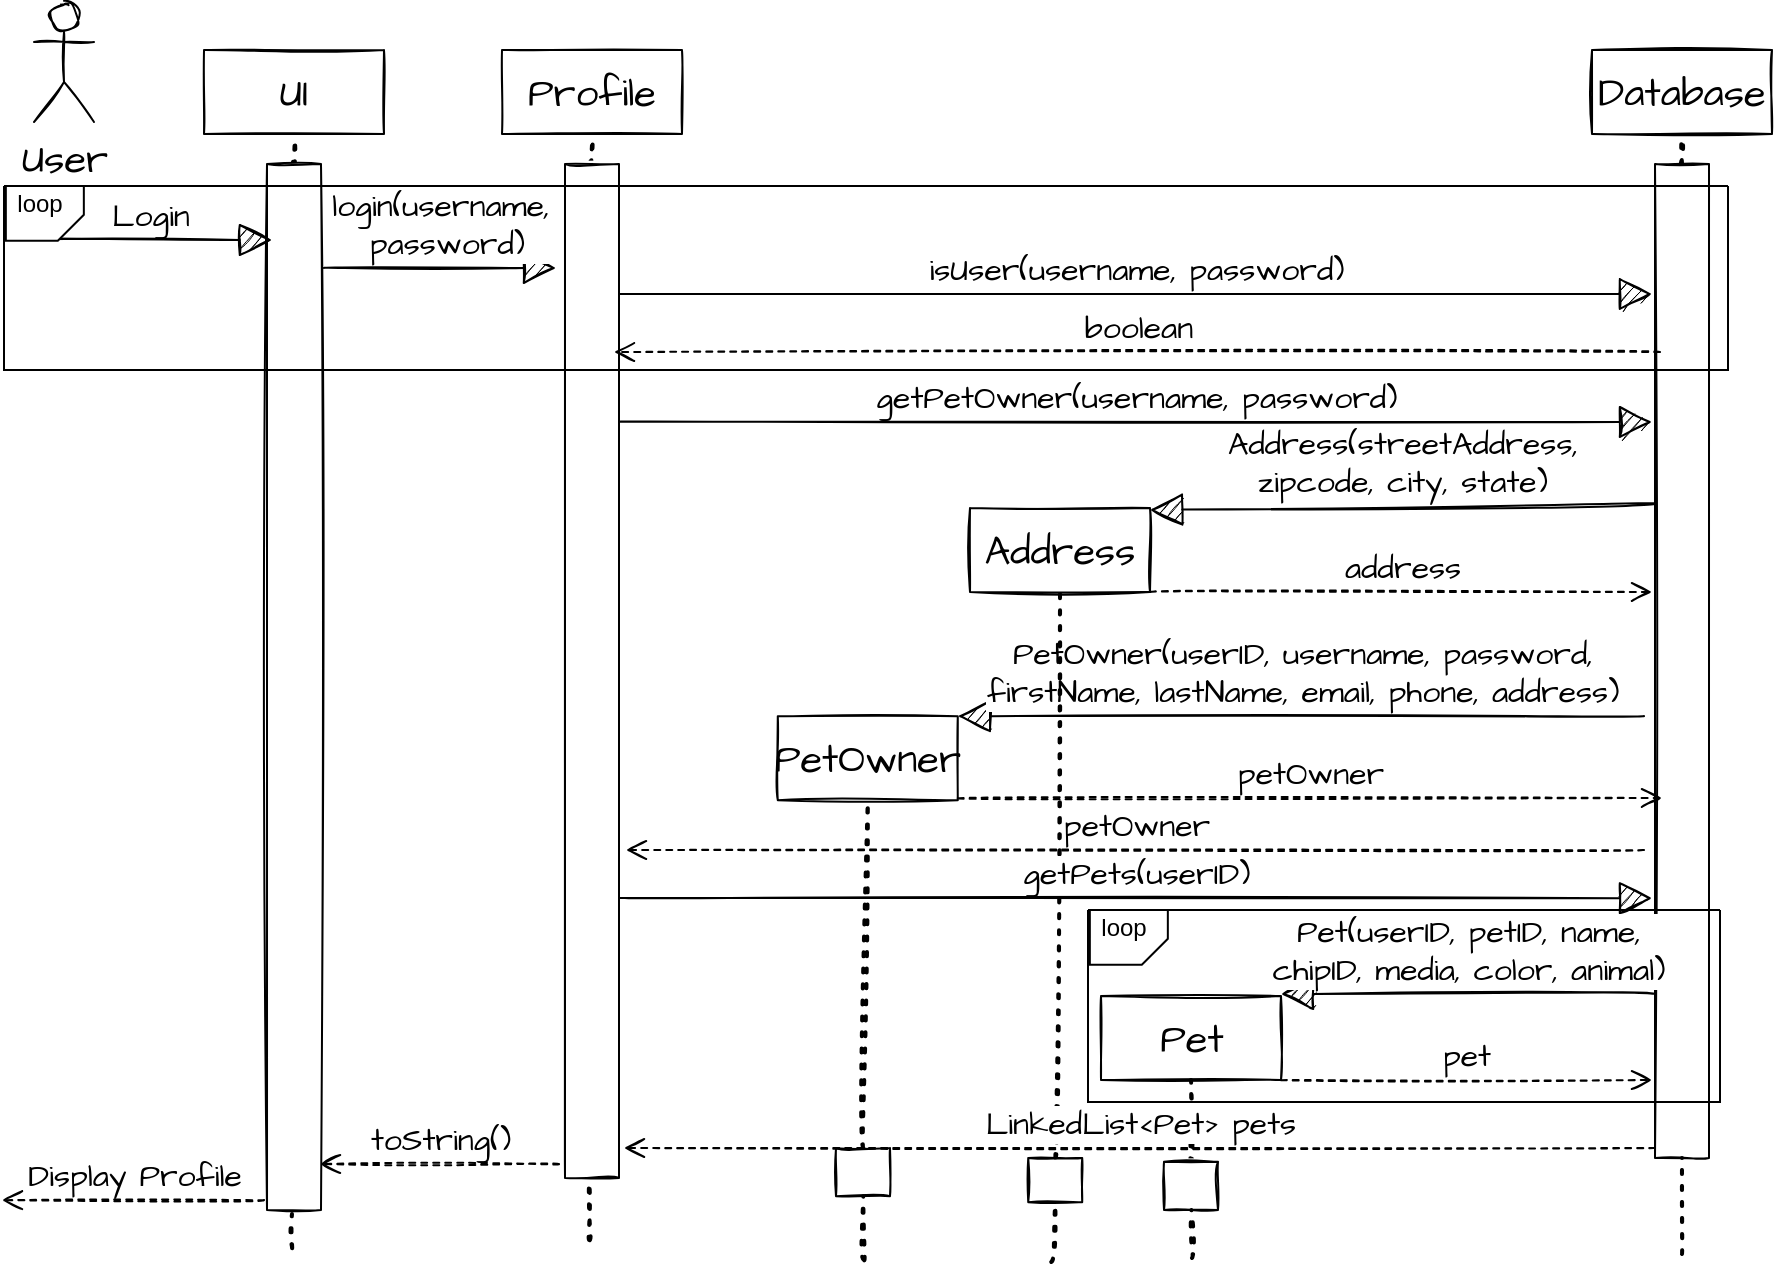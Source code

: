 <mxfile version="15.3.8" type="device"><diagram id="6zOh5K2C6BzVUpRVtu_V" name="Page-1"><mxGraphModel dx="1678" dy="607" grid="0" gridSize="10" guides="1" tooltips="1" connect="1" arrows="1" fold="1" page="0" pageScale="1" pageWidth="850" pageHeight="1100" math="0" shadow="0"><root><mxCell id="0"/><mxCell id="1" parent="0"/><mxCell id="x94IrSDnmP9orR1Daebv-1" value="UI" style="rounded=0;whiteSpace=wrap;html=1;sketch=1;hachureGap=4;pointerEvents=0;fontFamily=Architects Daughter;fontSource=https%3A%2F%2Ffonts.googleapis.com%2Fcss%3Ffamily%3DArchitects%2BDaughter;fontSize=20;" parent="1" vertex="1"><mxGeometry x="-252" y="30" width="90" height="42" as="geometry"/></mxCell><mxCell id="x94IrSDnmP9orR1Daebv-2" value="" style="endArrow=none;dashed=1;html=1;dashPattern=1 3;strokeWidth=2;rounded=0;sketch=1;hachureGap=4;fontFamily=Architects Daughter;fontSource=https%3A%2F%2Ffonts.googleapis.com%2Fcss%3Ffamily%3DArchitects%2BDaughter;fontSize=16;startSize=14;endSize=14;targetPerimeterSpacing=8;edgeStyle=none;curved=1;entryX=0.5;entryY=1;entryDx=0;entryDy=0;startArrow=none;" parent="1" source="x94IrSDnmP9orR1Daebv-3" target="x94IrSDnmP9orR1Daebv-1" edge="1"><mxGeometry width="50" height="50" relative="1" as="geometry"><mxPoint x="-206" y="457" as="sourcePoint"/><mxPoint x="216" y="255" as="targetPoint"/></mxGeometry></mxCell><mxCell id="x94IrSDnmP9orR1Daebv-3" value="" style="rounded=0;whiteSpace=wrap;html=1;sketch=1;hachureGap=4;pointerEvents=0;fontFamily=Architects Daughter;fontSource=https%3A%2F%2Ffonts.googleapis.com%2Fcss%3Ffamily%3DArchitects%2BDaughter;fontSize=20;" parent="1" vertex="1"><mxGeometry x="-220.5" y="87" width="27" height="523" as="geometry"/></mxCell><mxCell id="x94IrSDnmP9orR1Daebv-4" value="" style="endArrow=none;dashed=1;html=1;dashPattern=1 3;strokeWidth=2;rounded=0;sketch=1;hachureGap=4;fontFamily=Architects Daughter;fontSource=https%3A%2F%2Ffonts.googleapis.com%2Fcss%3Ffamily%3DArchitects%2BDaughter;fontSize=16;startSize=14;endSize=14;sourcePerimeterSpacing=8;edgeStyle=none;curved=1;" parent="1" edge="1"><mxGeometry width="50" height="50" relative="1" as="geometry"><mxPoint x="-208" y="629" as="sourcePoint"/><mxPoint x="-208" y="612" as="targetPoint"/></mxGeometry></mxCell><mxCell id="x94IrSDnmP9orR1Daebv-5" value="Database" style="rounded=0;whiteSpace=wrap;html=1;sketch=1;hachureGap=4;pointerEvents=0;fontFamily=Architects Daughter;fontSource=https%3A%2F%2Ffonts.googleapis.com%2Fcss%3Ffamily%3DArchitects%2BDaughter;fontSize=20;" parent="1" vertex="1"><mxGeometry x="442" y="30" width="90" height="42" as="geometry"/></mxCell><mxCell id="x94IrSDnmP9orR1Daebv-6" value="" style="endArrow=none;dashed=1;html=1;dashPattern=1 3;strokeWidth=2;rounded=0;sketch=1;hachureGap=4;fontFamily=Architects Daughter;fontSource=https%3A%2F%2Ffonts.googleapis.com%2Fcss%3Ffamily%3DArchitects%2BDaughter;fontSize=16;startSize=14;endSize=14;targetPerimeterSpacing=8;edgeStyle=none;curved=1;entryX=0.5;entryY=1;entryDx=0;entryDy=0;startArrow=none;" parent="1" source="x94IrSDnmP9orR1Daebv-7" target="x94IrSDnmP9orR1Daebv-5" edge="1"><mxGeometry width="50" height="50" relative="1" as="geometry"><mxPoint x="488" y="457" as="sourcePoint"/><mxPoint x="910" y="255" as="targetPoint"/></mxGeometry></mxCell><mxCell id="x94IrSDnmP9orR1Daebv-7" value="" style="rounded=0;whiteSpace=wrap;html=1;sketch=1;hachureGap=4;pointerEvents=0;fontFamily=Architects Daughter;fontSource=https%3A%2F%2Ffonts.googleapis.com%2Fcss%3Ffamily%3DArchitects%2BDaughter;fontSize=20;" parent="1" vertex="1"><mxGeometry x="473.5" y="87" width="27" height="497" as="geometry"/></mxCell><mxCell id="x94IrSDnmP9orR1Daebv-8" value="" style="endArrow=none;dashed=1;html=1;dashPattern=1 3;strokeWidth=2;rounded=0;sketch=1;hachureGap=4;fontFamily=Architects Daughter;fontSource=https%3A%2F%2Ffonts.googleapis.com%2Fcss%3Ffamily%3DArchitects%2BDaughter;fontSize=16;startSize=14;endSize=14;sourcePerimeterSpacing=8;edgeStyle=none;curved=1;entryX=0.5;entryY=1;entryDx=0;entryDy=0;" parent="1" target="x94IrSDnmP9orR1Daebv-7" edge="1"><mxGeometry width="50" height="50" relative="1" as="geometry"><mxPoint x="487" y="632" as="sourcePoint"/><mxPoint x="485" y="436.08" as="targetPoint"/></mxGeometry></mxCell><mxCell id="x94IrSDnmP9orR1Daebv-9" value="Profile" style="rounded=0;whiteSpace=wrap;html=1;sketch=1;hachureGap=4;pointerEvents=0;fontFamily=Architects Daughter;fontSource=https%3A%2F%2Ffonts.googleapis.com%2Fcss%3Ffamily%3DArchitects%2BDaughter;fontSize=20;" parent="1" vertex="1"><mxGeometry x="-103" y="30" width="90" height="42" as="geometry"/></mxCell><mxCell id="x94IrSDnmP9orR1Daebv-10" value="" style="endArrow=none;dashed=1;html=1;dashPattern=1 3;strokeWidth=2;rounded=0;sketch=1;hachureGap=4;fontFamily=Architects Daughter;fontSource=https%3A%2F%2Ffonts.googleapis.com%2Fcss%3Ffamily%3DArchitects%2BDaughter;fontSize=16;startSize=14;endSize=14;targetPerimeterSpacing=8;edgeStyle=none;curved=1;entryX=0.5;entryY=1;entryDx=0;entryDy=0;startArrow=none;" parent="1" source="x94IrSDnmP9orR1Daebv-11" target="x94IrSDnmP9orR1Daebv-9" edge="1"><mxGeometry width="50" height="50" relative="1" as="geometry"><mxPoint x="-57" y="457" as="sourcePoint"/><mxPoint x="365" y="255" as="targetPoint"/></mxGeometry></mxCell><mxCell id="x94IrSDnmP9orR1Daebv-11" value="" style="rounded=0;whiteSpace=wrap;html=1;sketch=1;hachureGap=4;pointerEvents=0;fontFamily=Architects Daughter;fontSource=https%3A%2F%2Ffonts.googleapis.com%2Fcss%3Ffamily%3DArchitects%2BDaughter;fontSize=20;" parent="1" vertex="1"><mxGeometry x="-71.5" y="87" width="27" height="507" as="geometry"/></mxCell><mxCell id="x94IrSDnmP9orR1Daebv-12" value="" style="endArrow=none;dashed=1;html=1;dashPattern=1 3;strokeWidth=2;rounded=0;sketch=1;hachureGap=4;fontFamily=Architects Daughter;fontSource=https%3A%2F%2Ffonts.googleapis.com%2Fcss%3Ffamily%3DArchitects%2BDaughter;fontSize=16;startSize=14;endSize=14;sourcePerimeterSpacing=8;edgeStyle=none;curved=1;entryX=0.5;entryY=1;entryDx=0;entryDy=0;" parent="1" edge="1"><mxGeometry width="50" height="50" relative="1" as="geometry"><mxPoint x="-59" y="625" as="sourcePoint"/><mxPoint x="-59.5" y="594" as="targetPoint"/></mxGeometry></mxCell><mxCell id="x94IrSDnmP9orR1Daebv-13" value="PetOwner" style="rounded=0;whiteSpace=wrap;html=1;sketch=1;hachureGap=4;pointerEvents=0;fontFamily=Architects Daughter;fontSource=https%3A%2F%2Ffonts.googleapis.com%2Fcss%3Ffamily%3DArchitects%2BDaughter;fontSize=20;" parent="1" vertex="1"><mxGeometry x="34.89" y="363.08" width="90" height="42" as="geometry"/></mxCell><mxCell id="x94IrSDnmP9orR1Daebv-14" value="" style="endArrow=none;dashed=1;html=1;dashPattern=1 3;strokeWidth=2;rounded=0;sketch=1;hachureGap=4;fontFamily=Architects Daughter;fontSource=https%3A%2F%2Ffonts.googleapis.com%2Fcss%3Ffamily%3DArchitects%2BDaughter;fontSize=16;startSize=14;endSize=14;targetPerimeterSpacing=8;edgeStyle=none;curved=1;entryX=0.5;entryY=1;entryDx=0;entryDy=0;startArrow=none;" parent="1" source="x94IrSDnmP9orR1Daebv-15" target="x94IrSDnmP9orR1Daebv-13" edge="1"><mxGeometry width="50" height="50" relative="1" as="geometry"><mxPoint x="79" y="658.08" as="sourcePoint"/><mxPoint x="501" y="456.08" as="targetPoint"/></mxGeometry></mxCell><mxCell id="x94IrSDnmP9orR1Daebv-15" value="" style="rounded=0;whiteSpace=wrap;html=1;sketch=1;hachureGap=4;pointerEvents=0;fontFamily=Architects Daughter;fontSource=https%3A%2F%2Ffonts.googleapis.com%2Fcss%3Ffamily%3DArchitects%2BDaughter;fontSize=20;" parent="1" vertex="1"><mxGeometry x="64" y="579" width="27" height="24.08" as="geometry"/></mxCell><mxCell id="x94IrSDnmP9orR1Daebv-16" value="" style="endArrow=none;dashed=1;html=1;dashPattern=1 3;strokeWidth=2;rounded=0;sketch=1;hachureGap=4;fontFamily=Architects Daughter;fontSource=https%3A%2F%2Ffonts.googleapis.com%2Fcss%3Ffamily%3DArchitects%2BDaughter;fontSize=16;startSize=14;endSize=14;sourcePerimeterSpacing=8;edgeStyle=none;curved=1;" parent="1" target="x94IrSDnmP9orR1Daebv-15" edge="1"><mxGeometry width="50" height="50" relative="1" as="geometry"><mxPoint x="78" y="635" as="sourcePoint"/><mxPoint x="75.61" y="379.08" as="targetPoint"/></mxGeometry></mxCell><mxCell id="x94IrSDnmP9orR1Daebv-17" value="User" style="shape=umlActor;verticalLabelPosition=bottom;verticalAlign=top;html=1;outlineConnect=0;sketch=1;hachureGap=4;pointerEvents=0;fontFamily=Architects Daughter;fontSource=https%3A%2F%2Ffonts.googleapis.com%2Fcss%3Ffamily%3DArchitects%2BDaughter;fontSize=20;" parent="1" vertex="1"><mxGeometry x="-337" y="6" width="30" height="60" as="geometry"/></mxCell><mxCell id="x94IrSDnmP9orR1Daebv-19" value="Login" style="html=1;verticalAlign=bottom;endArrow=block;rounded=0;sketch=1;hachureGap=4;fontFamily=Architects Daughter;fontSource=https%3A%2F%2Ffonts.googleapis.com%2Fcss%3Ffamily%3DArchitects%2BDaughter;fontSize=16;startSize=14;endSize=14;sourcePerimeterSpacing=8;targetPerimeterSpacing=8;edgeStyle=none;curved=1;" parent="1" edge="1"><mxGeometry width="80" relative="1" as="geometry"><mxPoint x="-341" y="125" as="sourcePoint"/><mxPoint x="-218" y="125" as="targetPoint"/></mxGeometry></mxCell><mxCell id="x94IrSDnmP9orR1Daebv-20" value="login(username,&lt;br&gt;&amp;nbsp;password)" style="html=1;verticalAlign=bottom;endArrow=block;rounded=0;sketch=1;hachureGap=4;fontFamily=Architects Daughter;fontSource=https%3A%2F%2Ffonts.googleapis.com%2Fcss%3Ffamily%3DArchitects%2BDaughter;fontSize=16;startSize=14;endSize=14;sourcePerimeterSpacing=8;targetPerimeterSpacing=8;edgeStyle=none;curved=1;" parent="1" edge="1"><mxGeometry width="80" relative="1" as="geometry"><mxPoint x="-192" y="139" as="sourcePoint"/><mxPoint x="-76" y="139" as="targetPoint"/></mxGeometry></mxCell><mxCell id="x94IrSDnmP9orR1Daebv-21" value="isUser(username, password)" style="html=1;verticalAlign=bottom;endArrow=block;rounded=0;sketch=1;hachureGap=4;fontFamily=Architects Daughter;fontSource=https%3A%2F%2Ffonts.googleapis.com%2Fcss%3Ffamily%3DArchitects%2BDaughter;fontSize=16;startSize=14;endSize=14;sourcePerimeterSpacing=8;targetPerimeterSpacing=8;edgeStyle=none;curved=1;exitX=0.937;exitY=0.152;exitDx=0;exitDy=0;exitPerimeter=0;" parent="1" edge="1"><mxGeometry width="80" relative="1" as="geometry"><mxPoint x="-44.501" y="151.996" as="sourcePoint"/><mxPoint x="472" y="152" as="targetPoint"/></mxGeometry></mxCell><mxCell id="x94IrSDnmP9orR1Daebv-22" value="boolean" style="html=1;verticalAlign=bottom;endArrow=open;dashed=1;endSize=8;rounded=0;sketch=1;hachureGap=4;fontFamily=Architects Daughter;fontSource=https%3A%2F%2Ffonts.googleapis.com%2Fcss%3Ffamily%3DArchitects%2BDaughter;fontSize=16;sourcePerimeterSpacing=8;targetPerimeterSpacing=8;edgeStyle=none;curved=1;" parent="1" edge="1"><mxGeometry relative="1" as="geometry"><mxPoint x="476" y="181" as="sourcePoint"/><mxPoint x="-47" y="181" as="targetPoint"/></mxGeometry></mxCell><mxCell id="6d1RrwhTdTQa_bH17OEV-1" value="getPetOwner(username, password)" style="html=1;verticalAlign=bottom;endArrow=block;rounded=0;sketch=1;hachureGap=4;fontFamily=Architects Daughter;fontSource=https%3A%2F%2Ffonts.googleapis.com%2Fcss%3Ffamily%3DArchitects%2BDaughter;fontSize=16;startSize=14;endSize=14;sourcePerimeterSpacing=8;targetPerimeterSpacing=8;edgeStyle=none;curved=1;exitX=0.937;exitY=0.152;exitDx=0;exitDy=0;exitPerimeter=0;" edge="1" parent="1"><mxGeometry width="80" relative="1" as="geometry"><mxPoint x="-44.501" y="215.886" as="sourcePoint"/><mxPoint x="472" y="216" as="targetPoint"/></mxGeometry></mxCell><mxCell id="6d1RrwhTdTQa_bH17OEV-2" value="PetOwner(userID, username, password,&lt;br&gt;firstName, lastName, email, phone, address)" style="html=1;verticalAlign=bottom;endArrow=block;rounded=0;sketch=1;hachureGap=4;fontFamily=Architects Daughter;fontSource=https%3A%2F%2Ffonts.googleapis.com%2Fcss%3Ffamily%3DArchitects%2BDaughter;fontSize=16;startSize=14;endSize=14;sourcePerimeterSpacing=8;targetPerimeterSpacing=8;edgeStyle=none;curved=1;entryX=1;entryY=0;entryDx=0;entryDy=0;" edge="1" parent="1" target="x94IrSDnmP9orR1Daebv-13"><mxGeometry width="80" relative="1" as="geometry"><mxPoint x="468" y="363" as="sourcePoint"/><mxPoint x="592.781" y="369.082" as="targetPoint"/></mxGeometry></mxCell><mxCell id="6d1RrwhTdTQa_bH17OEV-3" value="Address" style="rounded=0;whiteSpace=wrap;html=1;sketch=1;hachureGap=4;pointerEvents=0;fontFamily=Architects Daughter;fontSource=https%3A%2F%2Ffonts.googleapis.com%2Fcss%3Ffamily%3DArchitects%2BDaughter;fontSize=20;" vertex="1" parent="1"><mxGeometry x="131" y="259" width="90" height="42" as="geometry"/></mxCell><mxCell id="6d1RrwhTdTQa_bH17OEV-4" value="" style="endArrow=none;dashed=1;html=1;dashPattern=1 3;strokeWidth=2;rounded=0;sketch=1;hachureGap=4;fontFamily=Architects Daughter;fontSource=https%3A%2F%2Ffonts.googleapis.com%2Fcss%3Ffamily%3DArchitects%2BDaughter;fontSize=16;startSize=14;endSize=14;targetPerimeterSpacing=8;edgeStyle=none;curved=1;entryX=0.5;entryY=1;entryDx=0;entryDy=0;startArrow=none;" edge="1" parent="1" source="6d1RrwhTdTQa_bH17OEV-5" target="6d1RrwhTdTQa_bH17OEV-3"><mxGeometry width="50" height="50" relative="1" as="geometry"><mxPoint x="175.11" y="526" as="sourcePoint"/><mxPoint x="597.11" y="324" as="targetPoint"/></mxGeometry></mxCell><mxCell id="6d1RrwhTdTQa_bH17OEV-5" value="" style="rounded=0;whiteSpace=wrap;html=1;sketch=1;hachureGap=4;pointerEvents=0;fontFamily=Architects Daughter;fontSource=https%3A%2F%2Ffonts.googleapis.com%2Fcss%3Ffamily%3DArchitects%2BDaughter;fontSize=20;" vertex="1" parent="1"><mxGeometry x="160.11" y="584" width="27" height="22.08" as="geometry"/></mxCell><mxCell id="6d1RrwhTdTQa_bH17OEV-6" value="" style="endArrow=none;dashed=1;html=1;dashPattern=1 3;strokeWidth=2;rounded=0;sketch=1;hachureGap=4;fontFamily=Architects Daughter;fontSource=https%3A%2F%2Ffonts.googleapis.com%2Fcss%3Ffamily%3DArchitects%2BDaughter;fontSize=16;startSize=14;endSize=14;sourcePerimeterSpacing=8;edgeStyle=none;curved=1;entryX=0.5;entryY=1;entryDx=0;entryDy=0;" edge="1" parent="1" target="6d1RrwhTdTQa_bH17OEV-5"><mxGeometry width="50" height="50" relative="1" as="geometry"><mxPoint x="171.61" y="636" as="sourcePoint"/><mxPoint x="171.72" y="247.0" as="targetPoint"/></mxGeometry></mxCell><mxCell id="6d1RrwhTdTQa_bH17OEV-7" value="Address(streetAddress, &lt;br&gt;zipcode, city, state)" style="html=1;verticalAlign=bottom;endArrow=block;rounded=0;sketch=1;hachureGap=4;fontFamily=Architects Daughter;fontSource=https%3A%2F%2Ffonts.googleapis.com%2Fcss%3Ffamily%3DArchitects%2BDaughter;fontSize=16;startSize=14;endSize=14;sourcePerimeterSpacing=8;targetPerimeterSpacing=8;edgeStyle=none;curved=1;exitX=-0.07;exitY=0.795;exitDx=0;exitDy=0;exitPerimeter=0;" edge="1" parent="1"><mxGeometry width="80" relative="1" as="geometry"><mxPoint x="473.5" y="256.805" as="sourcePoint"/><mxPoint x="221" y="260" as="targetPoint"/></mxGeometry></mxCell><mxCell id="6d1RrwhTdTQa_bH17OEV-8" value="address" style="html=1;verticalAlign=bottom;endArrow=open;dashed=1;endSize=8;rounded=0;sketch=1;hachureGap=4;fontFamily=Architects Daughter;fontSource=https%3A%2F%2Ffonts.googleapis.com%2Fcss%3Ffamily%3DArchitects%2BDaughter;fontSize=16;sourcePerimeterSpacing=8;targetPerimeterSpacing=8;edgeStyle=none;curved=1;exitX=1;exitY=1;exitDx=0;exitDy=0;" edge="1" parent="1" source="6d1RrwhTdTQa_bH17OEV-3"><mxGeometry relative="1" as="geometry"><mxPoint x="962.781" y="297.575" as="sourcePoint"/><mxPoint x="472" y="301" as="targetPoint"/></mxGeometry></mxCell><mxCell id="6d1RrwhTdTQa_bH17OEV-9" value="petOwner" style="html=1;verticalAlign=bottom;endArrow=open;dashed=1;endSize=8;rounded=0;sketch=1;hachureGap=4;fontFamily=Architects Daughter;fontSource=https%3A%2F%2Ffonts.googleapis.com%2Fcss%3Ffamily%3DArchitects%2BDaughter;fontSize=16;sourcePerimeterSpacing=8;targetPerimeterSpacing=8;edgeStyle=none;curved=1;exitX=1;exitY=1;exitDx=0;exitDy=0;" edge="1" parent="1"><mxGeometry relative="1" as="geometry"><mxPoint x="124.89" y="404.08" as="sourcePoint"/><mxPoint x="477" y="404" as="targetPoint"/></mxGeometry></mxCell><mxCell id="6d1RrwhTdTQa_bH17OEV-10" value="petOwner" style="html=1;verticalAlign=bottom;endArrow=open;dashed=1;endSize=8;rounded=0;sketch=1;hachureGap=4;fontFamily=Architects Daughter;fontSource=https%3A%2F%2Ffonts.googleapis.com%2Fcss%3Ffamily%3DArchitects%2BDaughter;fontSize=16;sourcePerimeterSpacing=8;targetPerimeterSpacing=8;edgeStyle=none;curved=1;" edge="1" parent="1"><mxGeometry relative="1" as="geometry"><mxPoint x="468" y="430" as="sourcePoint"/><mxPoint x="-41" y="430" as="targetPoint"/></mxGeometry></mxCell><mxCell id="6d1RrwhTdTQa_bH17OEV-11" value="toString()" style="html=1;verticalAlign=bottom;endArrow=open;dashed=1;endSize=8;rounded=0;sketch=1;hachureGap=4;fontFamily=Architects Daughter;fontSource=https%3A%2F%2Ffonts.googleapis.com%2Fcss%3Ffamily%3DArchitects%2BDaughter;fontSize=16;sourcePerimeterSpacing=8;targetPerimeterSpacing=8;edgeStyle=none;curved=1;" edge="1" parent="1"><mxGeometry relative="1" as="geometry"><mxPoint x="-74.5" y="587.08" as="sourcePoint"/><mxPoint x="-194" y="587" as="targetPoint"/></mxGeometry></mxCell><mxCell id="6d1RrwhTdTQa_bH17OEV-12" value="Display Profile" style="html=1;verticalAlign=bottom;endArrow=open;dashed=1;endSize=8;rounded=0;sketch=1;hachureGap=4;fontFamily=Architects Daughter;fontSource=https%3A%2F%2Ffonts.googleapis.com%2Fcss%3Ffamily%3DArchitects%2BDaughter;fontSize=16;sourcePerimeterSpacing=8;targetPerimeterSpacing=8;edgeStyle=none;curved=1;" edge="1" parent="1"><mxGeometry relative="1" as="geometry"><mxPoint x="-222" y="605" as="sourcePoint"/><mxPoint x="-353" y="605.08" as="targetPoint"/></mxGeometry></mxCell><mxCell id="6d1RrwhTdTQa_bH17OEV-13" value="Pet" style="rounded=0;whiteSpace=wrap;html=1;sketch=1;hachureGap=4;pointerEvents=0;fontFamily=Architects Daughter;fontSource=https%3A%2F%2Ffonts.googleapis.com%2Fcss%3Ffamily%3DArchitects%2BDaughter;fontSize=20;" vertex="1" parent="1"><mxGeometry x="196.5" y="503.0" width="90" height="42" as="geometry"/></mxCell><mxCell id="6d1RrwhTdTQa_bH17OEV-14" value="" style="endArrow=none;dashed=1;html=1;dashPattern=1 3;strokeWidth=2;rounded=0;sketch=1;hachureGap=4;fontFamily=Architects Daughter;fontSource=https%3A%2F%2Ffonts.googleapis.com%2Fcss%3Ffamily%3DArchitects%2BDaughter;fontSize=16;startSize=14;endSize=14;targetPerimeterSpacing=8;edgeStyle=none;curved=1;entryX=0.5;entryY=1;entryDx=0;entryDy=0;startArrow=none;" edge="1" parent="1" source="6d1RrwhTdTQa_bH17OEV-15" target="6d1RrwhTdTQa_bH17OEV-13"><mxGeometry width="50" height="50" relative="1" as="geometry"><mxPoint x="242.11" y="749" as="sourcePoint"/><mxPoint x="664.11" y="547" as="targetPoint"/></mxGeometry></mxCell><mxCell id="6d1RrwhTdTQa_bH17OEV-15" value="" style="rounded=0;whiteSpace=wrap;html=1;sketch=1;hachureGap=4;pointerEvents=0;fontFamily=Architects Daughter;fontSource=https%3A%2F%2Ffonts.googleapis.com%2Fcss%3Ffamily%3DArchitects%2BDaughter;fontSize=20;" vertex="1" parent="1"><mxGeometry x="228" y="585.92" width="27" height="24.08" as="geometry"/></mxCell><mxCell id="6d1RrwhTdTQa_bH17OEV-16" value="" style="endArrow=none;dashed=1;html=1;dashPattern=1 3;strokeWidth=2;rounded=0;sketch=1;hachureGap=4;fontFamily=Architects Daughter;fontSource=https%3A%2F%2Ffonts.googleapis.com%2Fcss%3Ffamily%3DArchitects%2BDaughter;fontSize=16;startSize=14;endSize=14;sourcePerimeterSpacing=8;edgeStyle=none;curved=1;" edge="1" parent="1" target="6d1RrwhTdTQa_bH17OEV-15"><mxGeometry width="50" height="50" relative="1" as="geometry"><mxPoint x="242" y="634" as="sourcePoint"/><mxPoint x="239.61" y="424" as="targetPoint"/></mxGeometry></mxCell><mxCell id="6d1RrwhTdTQa_bH17OEV-17" value="getPets(userID)" style="html=1;verticalAlign=bottom;endArrow=block;rounded=0;sketch=1;hachureGap=4;fontFamily=Architects Daughter;fontSource=https%3A%2F%2Ffonts.googleapis.com%2Fcss%3Ffamily%3DArchitects%2BDaughter;fontSize=16;startSize=14;endSize=14;sourcePerimeterSpacing=8;targetPerimeterSpacing=8;edgeStyle=none;curved=1;exitX=0.937;exitY=0.152;exitDx=0;exitDy=0;exitPerimeter=0;" edge="1" parent="1"><mxGeometry width="80" relative="1" as="geometry"><mxPoint x="-44.501" y="453.996" as="sourcePoint"/><mxPoint x="472" y="454.11" as="targetPoint"/></mxGeometry></mxCell><mxCell id="6d1RrwhTdTQa_bH17OEV-18" value="Pet(userID, petID, name,&lt;br&gt;chipID, media, color, animal)" style="html=1;verticalAlign=bottom;endArrow=block;rounded=0;sketch=1;hachureGap=4;fontFamily=Architects Daughter;fontSource=https%3A%2F%2Ffonts.googleapis.com%2Fcss%3Ffamily%3DArchitects%2BDaughter;fontSize=16;startSize=14;endSize=14;sourcePerimeterSpacing=8;targetPerimeterSpacing=8;edgeStyle=none;curved=1;" edge="1" parent="1"><mxGeometry width="80" relative="1" as="geometry"><mxPoint x="473.61" y="502" as="sourcePoint"/><mxPoint x="286.5" y="502" as="targetPoint"/></mxGeometry></mxCell><mxCell id="6d1RrwhTdTQa_bH17OEV-19" value="pet" style="html=1;verticalAlign=bottom;endArrow=open;dashed=1;endSize=8;rounded=0;sketch=1;hachureGap=4;fontFamily=Architects Daughter;fontSource=https%3A%2F%2Ffonts.googleapis.com%2Fcss%3Ffamily%3DArchitects%2BDaughter;fontSize=16;sourcePerimeterSpacing=8;targetPerimeterSpacing=8;edgeStyle=none;curved=1;exitX=1;exitY=1;exitDx=0;exitDy=0;" edge="1" parent="1"><mxGeometry relative="1" as="geometry"><mxPoint x="286.5" y="545.08" as="sourcePoint"/><mxPoint x="472" y="545" as="targetPoint"/></mxGeometry></mxCell><mxCell id="6d1RrwhTdTQa_bH17OEV-20" value="" style="swimlane;startSize=0;" vertex="1" parent="1"><mxGeometry x="190" y="460" width="316" height="96" as="geometry"><mxRectangle x="190" y="460" width="50" height="44" as="alternateBounds"/></mxGeometry></mxCell><mxCell id="6d1RrwhTdTQa_bH17OEV-21" value="" style="shape=card;whiteSpace=wrap;html=1;rotation=-180;size=13;" vertex="1" parent="6d1RrwhTdTQa_bH17OEV-20"><mxGeometry x="0.92" width="39" height="27.36" as="geometry"/></mxCell><mxCell id="6d1RrwhTdTQa_bH17OEV-23" value="loop" style="text;html=1;strokeColor=none;fillColor=none;align=center;verticalAlign=middle;whiteSpace=wrap;rounded=0;" vertex="1" parent="6d1RrwhTdTQa_bH17OEV-20"><mxGeometry x="-2" width="40" height="18" as="geometry"/></mxCell><mxCell id="6d1RrwhTdTQa_bH17OEV-22" value="LinkedList&amp;lt;Pet&amp;gt; pets" style="html=1;verticalAlign=bottom;endArrow=open;dashed=1;endSize=8;rounded=0;sketch=1;hachureGap=4;fontFamily=Architects Daughter;fontSource=https%3A%2F%2Ffonts.googleapis.com%2Fcss%3Ffamily%3DArchitects%2BDaughter;fontSize=16;sourcePerimeterSpacing=8;targetPerimeterSpacing=8;edgeStyle=none;curved=1;" edge="1" parent="1"><mxGeometry relative="1" as="geometry"><mxPoint x="473.5" y="579" as="sourcePoint"/><mxPoint x="-42" y="579" as="targetPoint"/></mxGeometry></mxCell><mxCell id="6d1RrwhTdTQa_bH17OEV-24" value="" style="swimlane;startSize=0;" vertex="1" parent="1"><mxGeometry x="-352" y="98" width="862" height="92" as="geometry"><mxRectangle x="190" y="460" width="50" height="44" as="alternateBounds"/></mxGeometry></mxCell><mxCell id="6d1RrwhTdTQa_bH17OEV-25" value="" style="shape=card;whiteSpace=wrap;html=1;rotation=-180;size=13;" vertex="1" parent="6d1RrwhTdTQa_bH17OEV-24"><mxGeometry x="0.92" width="39" height="27.36" as="geometry"/></mxCell><mxCell id="6d1RrwhTdTQa_bH17OEV-26" value="loop" style="text;html=1;strokeColor=none;fillColor=none;align=center;verticalAlign=middle;whiteSpace=wrap;rounded=0;" vertex="1" parent="6d1RrwhTdTQa_bH17OEV-24"><mxGeometry x="-2" width="40" height="18" as="geometry"/></mxCell></root></mxGraphModel></diagram></mxfile>